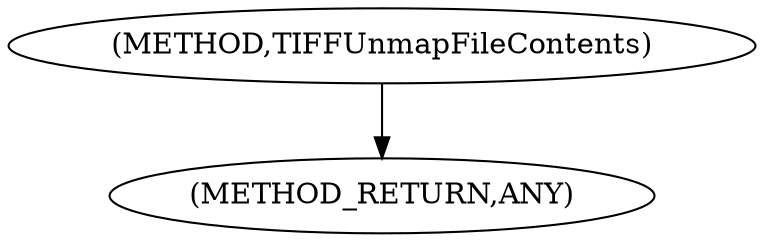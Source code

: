 digraph "TIFFUnmapFileContents" {  
"100820" [label = <(METHOD,TIFFUnmapFileContents)> ]
"100824" [label = <(METHOD_RETURN,ANY)> ]
  "100820" -> "100824" 
}

